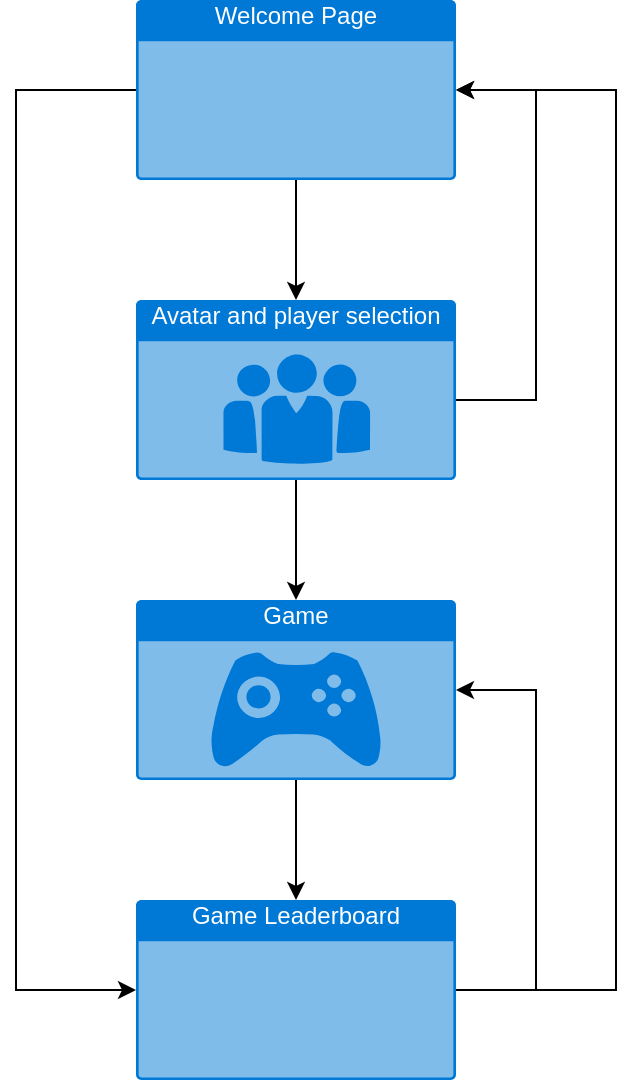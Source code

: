<mxfile version="26.1.1">
  <diagram name="Page-1" id="BzocwL9cjmNMxqCMexE1">
    <mxGraphModel dx="349" dy="805" grid="1" gridSize="10" guides="1" tooltips="1" connect="1" arrows="1" fold="1" page="1" pageScale="1" pageWidth="850" pageHeight="1100" math="0" shadow="0">
      <root>
        <mxCell id="0" />
        <mxCell id="1" parent="0" />
        <mxCell id="29o3IRNZi1PqgnqOeLdV-7" style="edgeStyle=orthogonalEdgeStyle;rounded=0;orthogonalLoop=1;jettySize=auto;html=1;exitX=0.5;exitY=1;exitDx=0;exitDy=0;exitPerimeter=0;" parent="1" source="29o3IRNZi1PqgnqOeLdV-1" target="29o3IRNZi1PqgnqOeLdV-5" edge="1">
          <mxGeometry relative="1" as="geometry" />
        </mxCell>
        <mxCell id="29o3IRNZi1PqgnqOeLdV-1" value="Welcome Page" style="html=1;whiteSpace=wrap;strokeColor=none;fillColor=#0079D6;labelPosition=center;verticalLabelPosition=middle;verticalAlign=top;align=center;fontSize=12;outlineConnect=0;spacingTop=-6;fontColor=#FFFFFF;sketch=0;shape=mxgraph.sitemap.page;" parent="1" vertex="1">
          <mxGeometry x="400" y="70" width="160" height="90" as="geometry" />
        </mxCell>
        <mxCell id="29o3IRNZi1PqgnqOeLdV-3" value="Game" style="html=1;whiteSpace=wrap;strokeColor=none;fillColor=#0079D6;labelPosition=center;verticalLabelPosition=middle;verticalAlign=top;align=center;fontSize=12;outlineConnect=0;spacingTop=-6;fontColor=#FFFFFF;sketch=0;shape=mxgraph.sitemap.game;" parent="1" vertex="1">
          <mxGeometry x="400" y="370" width="160" height="90" as="geometry" />
        </mxCell>
        <mxCell id="29o3IRNZi1PqgnqOeLdV-4" value="Game Leaderboard" style="html=1;whiteSpace=wrap;strokeColor=none;fillColor=#0079D6;labelPosition=center;verticalLabelPosition=middle;verticalAlign=top;align=center;fontSize=12;outlineConnect=0;spacingTop=-6;fontColor=#FFFFFF;sketch=0;shape=mxgraph.sitemap.page;" parent="1" vertex="1">
          <mxGeometry x="400" y="520" width="160" height="90" as="geometry" />
        </mxCell>
        <mxCell id="29o3IRNZi1PqgnqOeLdV-8" style="edgeStyle=orthogonalEdgeStyle;rounded=0;orthogonalLoop=1;jettySize=auto;html=1;" parent="1" source="29o3IRNZi1PqgnqOeLdV-5" target="29o3IRNZi1PqgnqOeLdV-3" edge="1">
          <mxGeometry relative="1" as="geometry" />
        </mxCell>
        <mxCell id="29o3IRNZi1PqgnqOeLdV-5" value="Avatar and player selection" style="html=1;whiteSpace=wrap;strokeColor=none;fillColor=#0079D6;labelPosition=center;verticalLabelPosition=middle;verticalAlign=top;align=center;fontSize=12;outlineConnect=0;spacingTop=-6;fontColor=#FFFFFF;sketch=0;shape=mxgraph.sitemap.about_us;" parent="1" vertex="1">
          <mxGeometry x="400" y="220" width="160" height="90" as="geometry" />
        </mxCell>
        <mxCell id="29o3IRNZi1PqgnqOeLdV-9" style="edgeStyle=orthogonalEdgeStyle;rounded=0;orthogonalLoop=1;jettySize=auto;html=1;entryX=0.5;entryY=0;entryDx=0;entryDy=0;entryPerimeter=0;" parent="1" source="29o3IRNZi1PqgnqOeLdV-3" target="29o3IRNZi1PqgnqOeLdV-4" edge="1">
          <mxGeometry relative="1" as="geometry" />
        </mxCell>
        <mxCell id="29o3IRNZi1PqgnqOeLdV-10" style="edgeStyle=orthogonalEdgeStyle;rounded=0;orthogonalLoop=1;jettySize=auto;html=1;exitX=1;exitY=0.5;exitDx=0;exitDy=0;exitPerimeter=0;entryX=1;entryY=0.5;entryDx=0;entryDy=0;entryPerimeter=0;" parent="1" source="29o3IRNZi1PqgnqOeLdV-4" target="29o3IRNZi1PqgnqOeLdV-3" edge="1">
          <mxGeometry relative="1" as="geometry">
            <Array as="points">
              <mxPoint x="600" y="565" />
              <mxPoint x="600" y="415" />
            </Array>
          </mxGeometry>
        </mxCell>
        <mxCell id="29o3IRNZi1PqgnqOeLdV-11" style="edgeStyle=orthogonalEdgeStyle;rounded=0;orthogonalLoop=1;jettySize=auto;html=1;entryX=1;entryY=0.5;entryDx=0;entryDy=0;entryPerimeter=0;" parent="1" source="29o3IRNZi1PqgnqOeLdV-4" target="29o3IRNZi1PqgnqOeLdV-1" edge="1">
          <mxGeometry relative="1" as="geometry">
            <Array as="points">
              <mxPoint x="640" y="565" />
              <mxPoint x="640" y="115" />
            </Array>
          </mxGeometry>
        </mxCell>
        <mxCell id="9sRuEtO_nmpNLLAKfaGt-1" style="edgeStyle=orthogonalEdgeStyle;rounded=0;orthogonalLoop=1;jettySize=auto;html=1;exitX=0;exitY=0.5;exitDx=0;exitDy=0;exitPerimeter=0;entryX=0;entryY=0.5;entryDx=0;entryDy=0;entryPerimeter=0;" edge="1" parent="1" source="29o3IRNZi1PqgnqOeLdV-1" target="29o3IRNZi1PqgnqOeLdV-4">
          <mxGeometry relative="1" as="geometry">
            <Array as="points">
              <mxPoint x="340" y="115" />
              <mxPoint x="340" y="565" />
            </Array>
          </mxGeometry>
        </mxCell>
        <mxCell id="9sRuEtO_nmpNLLAKfaGt-2" style="edgeStyle=orthogonalEdgeStyle;rounded=0;orthogonalLoop=1;jettySize=auto;html=1;entryX=1;entryY=0.5;entryDx=0;entryDy=0;entryPerimeter=0;" edge="1" parent="1" source="29o3IRNZi1PqgnqOeLdV-5" target="29o3IRNZi1PqgnqOeLdV-1">
          <mxGeometry relative="1" as="geometry">
            <Array as="points">
              <mxPoint x="600" y="270" />
              <mxPoint x="600" y="115" />
            </Array>
          </mxGeometry>
        </mxCell>
      </root>
    </mxGraphModel>
  </diagram>
</mxfile>
